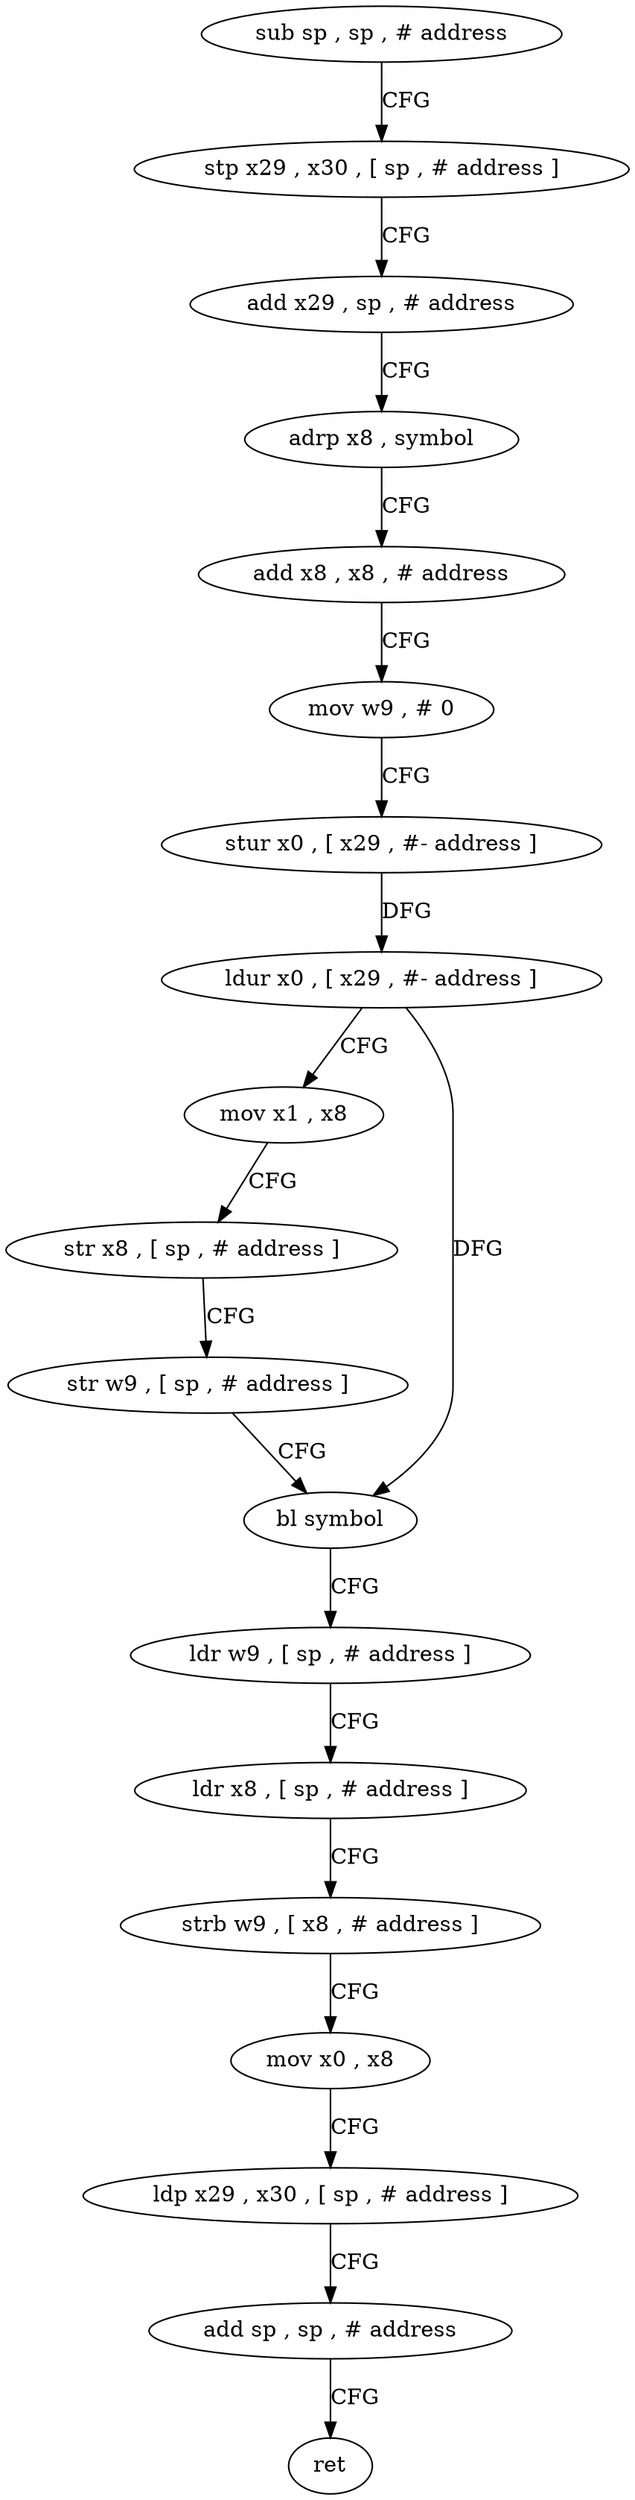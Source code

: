 digraph "func" {
"4212656" [label = "sub sp , sp , # address" ]
"4212660" [label = "stp x29 , x30 , [ sp , # address ]" ]
"4212664" [label = "add x29 , sp , # address" ]
"4212668" [label = "adrp x8 , symbol" ]
"4212672" [label = "add x8 , x8 , # address" ]
"4212676" [label = "mov w9 , # 0" ]
"4212680" [label = "stur x0 , [ x29 , #- address ]" ]
"4212684" [label = "ldur x0 , [ x29 , #- address ]" ]
"4212688" [label = "mov x1 , x8" ]
"4212692" [label = "str x8 , [ sp , # address ]" ]
"4212696" [label = "str w9 , [ sp , # address ]" ]
"4212700" [label = "bl symbol" ]
"4212704" [label = "ldr w9 , [ sp , # address ]" ]
"4212708" [label = "ldr x8 , [ sp , # address ]" ]
"4212712" [label = "strb w9 , [ x8 , # address ]" ]
"4212716" [label = "mov x0 , x8" ]
"4212720" [label = "ldp x29 , x30 , [ sp , # address ]" ]
"4212724" [label = "add sp , sp , # address" ]
"4212728" [label = "ret" ]
"4212656" -> "4212660" [ label = "CFG" ]
"4212660" -> "4212664" [ label = "CFG" ]
"4212664" -> "4212668" [ label = "CFG" ]
"4212668" -> "4212672" [ label = "CFG" ]
"4212672" -> "4212676" [ label = "CFG" ]
"4212676" -> "4212680" [ label = "CFG" ]
"4212680" -> "4212684" [ label = "DFG" ]
"4212684" -> "4212688" [ label = "CFG" ]
"4212684" -> "4212700" [ label = "DFG" ]
"4212688" -> "4212692" [ label = "CFG" ]
"4212692" -> "4212696" [ label = "CFG" ]
"4212696" -> "4212700" [ label = "CFG" ]
"4212700" -> "4212704" [ label = "CFG" ]
"4212704" -> "4212708" [ label = "CFG" ]
"4212708" -> "4212712" [ label = "CFG" ]
"4212712" -> "4212716" [ label = "CFG" ]
"4212716" -> "4212720" [ label = "CFG" ]
"4212720" -> "4212724" [ label = "CFG" ]
"4212724" -> "4212728" [ label = "CFG" ]
}
